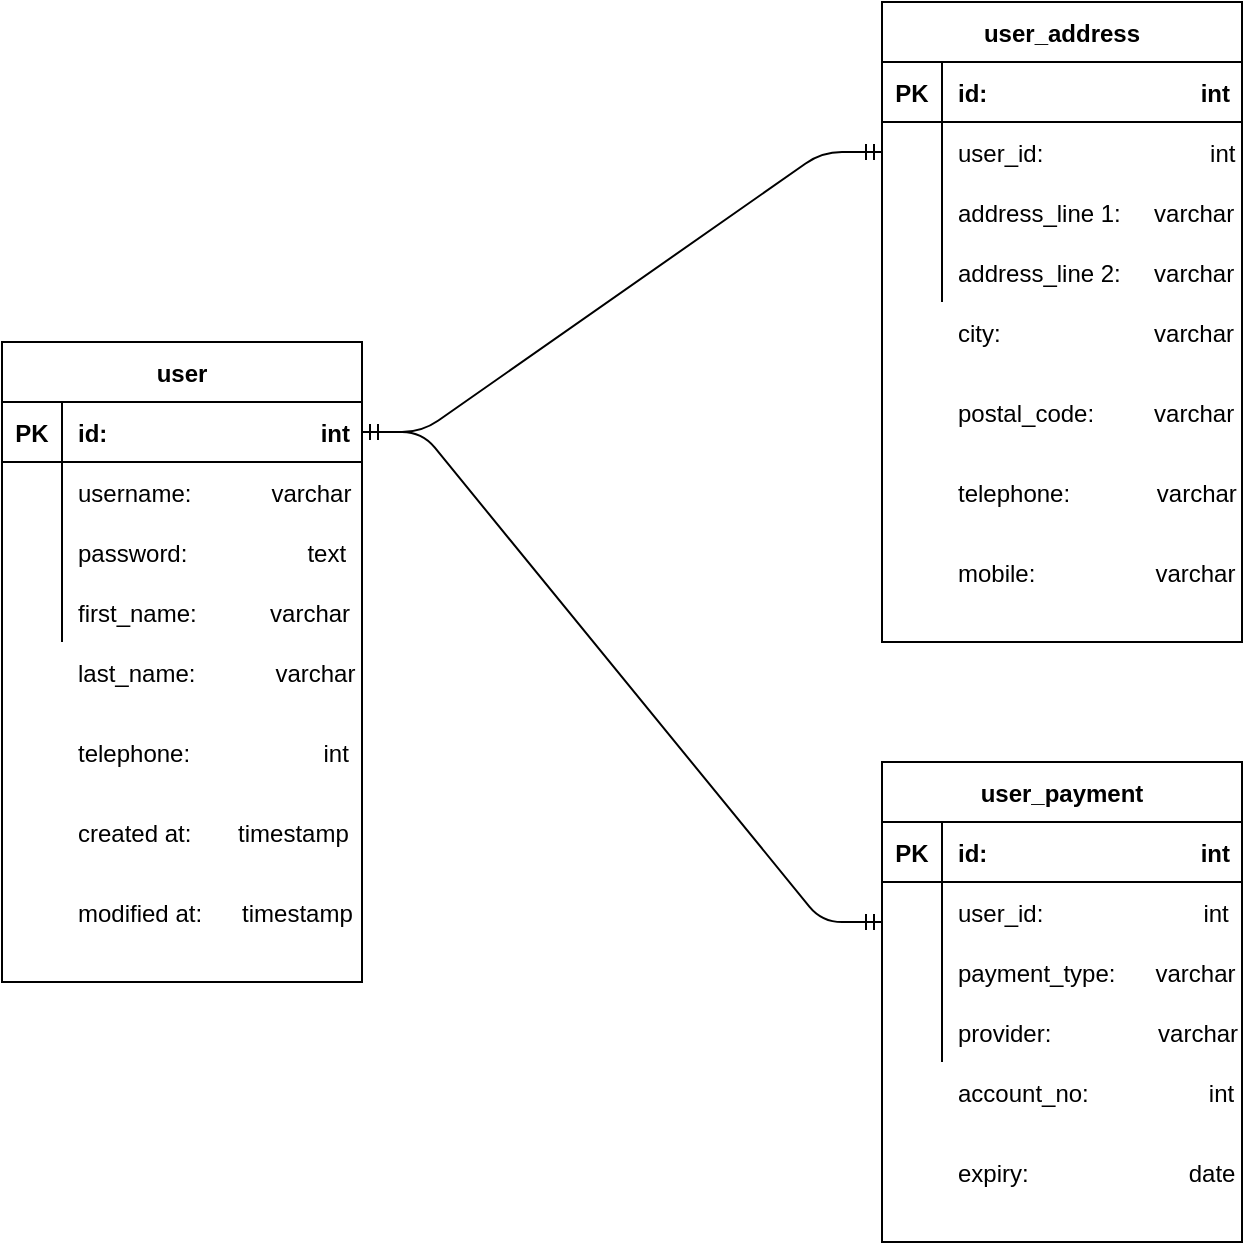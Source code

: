 <mxfile version="13.8.9-1" type="device"><diagram id="mdEA4jtYFHNIccBKWLax" name="Page-1"><mxGraphModel dx="1422" dy="762" grid="1" gridSize="10" guides="1" tooltips="1" connect="1" arrows="1" fold="1" page="1" pageScale="1" pageWidth="850" pageHeight="1100" math="0" shadow="0"><root><mxCell id="0"/><mxCell id="1" parent="0"/><mxCell id="E2A25b7IOWww6mksiiEc-43" value="user" style="shape=table;startSize=30;container=1;collapsible=1;childLayout=tableLayout;fixedRows=1;rowLines=0;fontStyle=1;align=center;resizeLast=1;" vertex="1" parent="1"><mxGeometry x="50" y="330" width="180" height="320" as="geometry"/></mxCell><mxCell id="E2A25b7IOWww6mksiiEc-44" value="" style="shape=partialRectangle;collapsible=0;dropTarget=0;pointerEvents=0;fillColor=none;top=0;left=0;bottom=1;right=0;points=[[0,0.5],[1,0.5]];portConstraint=eastwest;" vertex="1" parent="E2A25b7IOWww6mksiiEc-43"><mxGeometry y="30" width="180" height="30" as="geometry"/></mxCell><mxCell id="E2A25b7IOWww6mksiiEc-45" value="PK" style="shape=partialRectangle;connectable=0;fillColor=none;top=0;left=0;bottom=0;right=0;fontStyle=1;overflow=hidden;" vertex="1" parent="E2A25b7IOWww6mksiiEc-44"><mxGeometry width="30" height="30" as="geometry"/></mxCell><mxCell id="E2A25b7IOWww6mksiiEc-46" value="id:                                int" style="shape=partialRectangle;connectable=0;fillColor=none;top=0;left=0;bottom=0;right=0;align=left;spacingLeft=6;fontStyle=1;overflow=hidden;" vertex="1" parent="E2A25b7IOWww6mksiiEc-44"><mxGeometry x="30" width="150" height="30" as="geometry"/></mxCell><mxCell id="E2A25b7IOWww6mksiiEc-47" value="" style="shape=partialRectangle;collapsible=0;dropTarget=0;pointerEvents=0;fillColor=none;top=0;left=0;bottom=0;right=0;points=[[0,0.5],[1,0.5]];portConstraint=eastwest;" vertex="1" parent="E2A25b7IOWww6mksiiEc-43"><mxGeometry y="60" width="180" height="30" as="geometry"/></mxCell><mxCell id="E2A25b7IOWww6mksiiEc-48" value="" style="shape=partialRectangle;connectable=0;fillColor=none;top=0;left=0;bottom=0;right=0;editable=1;overflow=hidden;" vertex="1" parent="E2A25b7IOWww6mksiiEc-47"><mxGeometry width="30" height="30" as="geometry"/></mxCell><mxCell id="E2A25b7IOWww6mksiiEc-49" value="username:            varchar" style="shape=partialRectangle;connectable=0;fillColor=none;top=0;left=0;bottom=0;right=0;align=left;spacingLeft=6;overflow=hidden;" vertex="1" parent="E2A25b7IOWww6mksiiEc-47"><mxGeometry x="30" width="150" height="30" as="geometry"/></mxCell><mxCell id="E2A25b7IOWww6mksiiEc-50" value="" style="shape=partialRectangle;collapsible=0;dropTarget=0;pointerEvents=0;fillColor=none;top=0;left=0;bottom=0;right=0;points=[[0,0.5],[1,0.5]];portConstraint=eastwest;" vertex="1" parent="E2A25b7IOWww6mksiiEc-43"><mxGeometry y="90" width="180" height="30" as="geometry"/></mxCell><mxCell id="E2A25b7IOWww6mksiiEc-51" value="" style="shape=partialRectangle;connectable=0;fillColor=none;top=0;left=0;bottom=0;right=0;editable=1;overflow=hidden;" vertex="1" parent="E2A25b7IOWww6mksiiEc-50"><mxGeometry width="30" height="30" as="geometry"/></mxCell><mxCell id="E2A25b7IOWww6mksiiEc-52" value="password:                  text" style="shape=partialRectangle;connectable=0;fillColor=none;top=0;left=0;bottom=0;right=0;align=left;spacingLeft=6;overflow=hidden;" vertex="1" parent="E2A25b7IOWww6mksiiEc-50"><mxGeometry x="30" width="150" height="30" as="geometry"/></mxCell><mxCell id="E2A25b7IOWww6mksiiEc-53" value="" style="shape=partialRectangle;collapsible=0;dropTarget=0;pointerEvents=0;fillColor=none;top=0;left=0;bottom=0;right=0;points=[[0,0.5],[1,0.5]];portConstraint=eastwest;" vertex="1" parent="E2A25b7IOWww6mksiiEc-43"><mxGeometry y="120" width="180" height="30" as="geometry"/></mxCell><mxCell id="E2A25b7IOWww6mksiiEc-54" value="" style="shape=partialRectangle;connectable=0;fillColor=none;top=0;left=0;bottom=0;right=0;editable=1;overflow=hidden;" vertex="1" parent="E2A25b7IOWww6mksiiEc-53"><mxGeometry width="30" height="30" as="geometry"/></mxCell><mxCell id="E2A25b7IOWww6mksiiEc-55" value="first_name:           varchar" style="shape=partialRectangle;connectable=0;fillColor=none;top=0;left=0;bottom=0;right=0;align=left;spacingLeft=6;overflow=hidden;" vertex="1" parent="E2A25b7IOWww6mksiiEc-53"><mxGeometry x="30" width="150" height="30" as="geometry"/></mxCell><mxCell id="E2A25b7IOWww6mksiiEc-56" value="last_name:            varchar" style="shape=partialRectangle;connectable=0;fillColor=none;top=0;left=0;bottom=0;right=0;align=left;spacingLeft=6;overflow=hidden;" vertex="1" parent="1"><mxGeometry x="80" y="480" width="150" height="30" as="geometry"/></mxCell><mxCell id="E2A25b7IOWww6mksiiEc-57" value="telephone:                    int" style="shape=partialRectangle;connectable=0;fillColor=none;top=0;left=0;bottom=0;right=0;align=left;spacingLeft=6;overflow=hidden;" vertex="1" parent="1"><mxGeometry x="80" y="520" width="150" height="30" as="geometry"/></mxCell><mxCell id="E2A25b7IOWww6mksiiEc-58" value="created at:       timestamp" style="shape=partialRectangle;connectable=0;fillColor=none;top=0;left=0;bottom=0;right=0;align=left;spacingLeft=6;overflow=hidden;" vertex="1" parent="1"><mxGeometry x="80" y="560" width="150" height="30" as="geometry"/></mxCell><mxCell id="E2A25b7IOWww6mksiiEc-60" value="modified at:      timestamp" style="shape=partialRectangle;connectable=0;fillColor=none;top=0;left=0;bottom=0;right=0;align=left;spacingLeft=6;overflow=hidden;" vertex="1" parent="1"><mxGeometry x="80" y="600" width="150" height="30" as="geometry"/></mxCell><mxCell id="E2A25b7IOWww6mksiiEc-62" value="user_address" style="shape=table;startSize=30;container=1;collapsible=1;childLayout=tableLayout;fixedRows=1;rowLines=0;fontStyle=1;align=center;resizeLast=1;" vertex="1" parent="1"><mxGeometry x="490" y="160" width="180" height="320" as="geometry"/></mxCell><mxCell id="E2A25b7IOWww6mksiiEc-63" value="" style="shape=partialRectangle;collapsible=0;dropTarget=0;pointerEvents=0;fillColor=none;top=0;left=0;bottom=1;right=0;points=[[0,0.5],[1,0.5]];portConstraint=eastwest;" vertex="1" parent="E2A25b7IOWww6mksiiEc-62"><mxGeometry y="30" width="180" height="30" as="geometry"/></mxCell><mxCell id="E2A25b7IOWww6mksiiEc-64" value="PK" style="shape=partialRectangle;connectable=0;fillColor=none;top=0;left=0;bottom=0;right=0;fontStyle=1;overflow=hidden;" vertex="1" parent="E2A25b7IOWww6mksiiEc-63"><mxGeometry width="30" height="30" as="geometry"/></mxCell><mxCell id="E2A25b7IOWww6mksiiEc-65" value="id:                                int" style="shape=partialRectangle;connectable=0;fillColor=none;top=0;left=0;bottom=0;right=0;align=left;spacingLeft=6;fontStyle=1;overflow=hidden;" vertex="1" parent="E2A25b7IOWww6mksiiEc-63"><mxGeometry x="30" width="150" height="30" as="geometry"/></mxCell><mxCell id="E2A25b7IOWww6mksiiEc-66" value="" style="shape=partialRectangle;collapsible=0;dropTarget=0;pointerEvents=0;fillColor=none;top=0;left=0;bottom=0;right=0;points=[[0,0.5],[1,0.5]];portConstraint=eastwest;" vertex="1" parent="E2A25b7IOWww6mksiiEc-62"><mxGeometry y="60" width="180" height="30" as="geometry"/></mxCell><mxCell id="E2A25b7IOWww6mksiiEc-67" value="" style="shape=partialRectangle;connectable=0;fillColor=none;top=0;left=0;bottom=0;right=0;editable=1;overflow=hidden;" vertex="1" parent="E2A25b7IOWww6mksiiEc-66"><mxGeometry width="30" height="30" as="geometry"/></mxCell><mxCell id="E2A25b7IOWww6mksiiEc-68" value="user_id:                         int" style="shape=partialRectangle;connectable=0;fillColor=none;top=0;left=0;bottom=0;right=0;align=left;spacingLeft=6;overflow=hidden;" vertex="1" parent="E2A25b7IOWww6mksiiEc-66"><mxGeometry x="30" width="150" height="30" as="geometry"/></mxCell><mxCell id="E2A25b7IOWww6mksiiEc-69" value="" style="shape=partialRectangle;collapsible=0;dropTarget=0;pointerEvents=0;fillColor=none;top=0;left=0;bottom=0;right=0;points=[[0,0.5],[1,0.5]];portConstraint=eastwest;" vertex="1" parent="E2A25b7IOWww6mksiiEc-62"><mxGeometry y="90" width="180" height="30" as="geometry"/></mxCell><mxCell id="E2A25b7IOWww6mksiiEc-70" value="" style="shape=partialRectangle;connectable=0;fillColor=none;top=0;left=0;bottom=0;right=0;editable=1;overflow=hidden;" vertex="1" parent="E2A25b7IOWww6mksiiEc-69"><mxGeometry width="30" height="30" as="geometry"/></mxCell><mxCell id="E2A25b7IOWww6mksiiEc-71" value="address_line 1:     varchar" style="shape=partialRectangle;connectable=0;fillColor=none;top=0;left=0;bottom=0;right=0;align=left;spacingLeft=6;overflow=hidden;" vertex="1" parent="E2A25b7IOWww6mksiiEc-69"><mxGeometry x="30" width="150" height="30" as="geometry"/></mxCell><mxCell id="E2A25b7IOWww6mksiiEc-72" value="" style="shape=partialRectangle;collapsible=0;dropTarget=0;pointerEvents=0;fillColor=none;top=0;left=0;bottom=0;right=0;points=[[0,0.5],[1,0.5]];portConstraint=eastwest;" vertex="1" parent="E2A25b7IOWww6mksiiEc-62"><mxGeometry y="120" width="180" height="30" as="geometry"/></mxCell><mxCell id="E2A25b7IOWww6mksiiEc-73" value="" style="shape=partialRectangle;connectable=0;fillColor=none;top=0;left=0;bottom=0;right=0;editable=1;overflow=hidden;" vertex="1" parent="E2A25b7IOWww6mksiiEc-72"><mxGeometry width="30" height="30" as="geometry"/></mxCell><mxCell id="E2A25b7IOWww6mksiiEc-74" value="address_line 2:     varchar" style="shape=partialRectangle;connectable=0;fillColor=none;top=0;left=0;bottom=0;right=0;align=left;spacingLeft=6;overflow=hidden;" vertex="1" parent="E2A25b7IOWww6mksiiEc-72"><mxGeometry x="30" width="150" height="30" as="geometry"/></mxCell><mxCell id="E2A25b7IOWww6mksiiEc-75" value="city:                       varchar" style="shape=partialRectangle;connectable=0;fillColor=none;top=0;left=0;bottom=0;right=0;align=left;spacingLeft=6;overflow=hidden;" vertex="1" parent="1"><mxGeometry x="520" y="310" width="150" height="30" as="geometry"/></mxCell><mxCell id="E2A25b7IOWww6mksiiEc-76" value="postal_code:         varchar" style="shape=partialRectangle;connectable=0;fillColor=none;top=0;left=0;bottom=0;right=0;align=left;spacingLeft=6;overflow=hidden;" vertex="1" parent="1"><mxGeometry x="520" y="350" width="150" height="30" as="geometry"/></mxCell><mxCell id="E2A25b7IOWww6mksiiEc-77" value="telephone:             varchar" style="shape=partialRectangle;connectable=0;fillColor=none;top=0;left=0;bottom=0;right=0;align=left;spacingLeft=6;overflow=hidden;" vertex="1" parent="1"><mxGeometry x="520" y="390" width="150" height="30" as="geometry"/></mxCell><mxCell id="E2A25b7IOWww6mksiiEc-78" value="mobile:                  varchar" style="shape=partialRectangle;connectable=0;fillColor=none;top=0;left=0;bottom=0;right=0;align=left;spacingLeft=6;overflow=hidden;" vertex="1" parent="1"><mxGeometry x="520" y="430" width="150" height="30" as="geometry"/></mxCell><mxCell id="E2A25b7IOWww6mksiiEc-79" value="user_payment" style="shape=table;startSize=30;container=1;collapsible=1;childLayout=tableLayout;fixedRows=1;rowLines=0;fontStyle=1;align=center;resizeLast=1;" vertex="1" parent="1"><mxGeometry x="490" y="540" width="180" height="240" as="geometry"/></mxCell><mxCell id="E2A25b7IOWww6mksiiEc-80" value="" style="shape=partialRectangle;collapsible=0;dropTarget=0;pointerEvents=0;fillColor=none;top=0;left=0;bottom=1;right=0;points=[[0,0.5],[1,0.5]];portConstraint=eastwest;" vertex="1" parent="E2A25b7IOWww6mksiiEc-79"><mxGeometry y="30" width="180" height="30" as="geometry"/></mxCell><mxCell id="E2A25b7IOWww6mksiiEc-81" value="PK" style="shape=partialRectangle;connectable=0;fillColor=none;top=0;left=0;bottom=0;right=0;fontStyle=1;overflow=hidden;" vertex="1" parent="E2A25b7IOWww6mksiiEc-80"><mxGeometry width="30" height="30" as="geometry"/></mxCell><mxCell id="E2A25b7IOWww6mksiiEc-82" value="id:                                int" style="shape=partialRectangle;connectable=0;fillColor=none;top=0;left=0;bottom=0;right=0;align=left;spacingLeft=6;fontStyle=1;overflow=hidden;" vertex="1" parent="E2A25b7IOWww6mksiiEc-80"><mxGeometry x="30" width="150" height="30" as="geometry"/></mxCell><mxCell id="E2A25b7IOWww6mksiiEc-83" value="" style="shape=partialRectangle;collapsible=0;dropTarget=0;pointerEvents=0;fillColor=none;top=0;left=0;bottom=0;right=0;points=[[0,0.5],[1,0.5]];portConstraint=eastwest;" vertex="1" parent="E2A25b7IOWww6mksiiEc-79"><mxGeometry y="60" width="180" height="30" as="geometry"/></mxCell><mxCell id="E2A25b7IOWww6mksiiEc-84" value="" style="shape=partialRectangle;connectable=0;fillColor=none;top=0;left=0;bottom=0;right=0;editable=1;overflow=hidden;" vertex="1" parent="E2A25b7IOWww6mksiiEc-83"><mxGeometry width="30" height="30" as="geometry"/></mxCell><mxCell id="E2A25b7IOWww6mksiiEc-85" value="user_id:                        int" style="shape=partialRectangle;connectable=0;fillColor=none;top=0;left=0;bottom=0;right=0;align=left;spacingLeft=6;overflow=hidden;" vertex="1" parent="E2A25b7IOWww6mksiiEc-83"><mxGeometry x="30" width="150" height="30" as="geometry"/></mxCell><mxCell id="E2A25b7IOWww6mksiiEc-86" value="" style="shape=partialRectangle;collapsible=0;dropTarget=0;pointerEvents=0;fillColor=none;top=0;left=0;bottom=0;right=0;points=[[0,0.5],[1,0.5]];portConstraint=eastwest;" vertex="1" parent="E2A25b7IOWww6mksiiEc-79"><mxGeometry y="90" width="180" height="30" as="geometry"/></mxCell><mxCell id="E2A25b7IOWww6mksiiEc-87" value="" style="shape=partialRectangle;connectable=0;fillColor=none;top=0;left=0;bottom=0;right=0;editable=1;overflow=hidden;" vertex="1" parent="E2A25b7IOWww6mksiiEc-86"><mxGeometry width="30" height="30" as="geometry"/></mxCell><mxCell id="E2A25b7IOWww6mksiiEc-88" value="payment_type:      varchar" style="shape=partialRectangle;connectable=0;fillColor=none;top=0;left=0;bottom=0;right=0;align=left;spacingLeft=6;overflow=hidden;" vertex="1" parent="E2A25b7IOWww6mksiiEc-86"><mxGeometry x="30" width="150" height="30" as="geometry"/></mxCell><mxCell id="E2A25b7IOWww6mksiiEc-89" value="" style="shape=partialRectangle;collapsible=0;dropTarget=0;pointerEvents=0;fillColor=none;top=0;left=0;bottom=0;right=0;points=[[0,0.5],[1,0.5]];portConstraint=eastwest;" vertex="1" parent="E2A25b7IOWww6mksiiEc-79"><mxGeometry y="120" width="180" height="30" as="geometry"/></mxCell><mxCell id="E2A25b7IOWww6mksiiEc-90" value="" style="shape=partialRectangle;connectable=0;fillColor=none;top=0;left=0;bottom=0;right=0;editable=1;overflow=hidden;" vertex="1" parent="E2A25b7IOWww6mksiiEc-89"><mxGeometry width="30" height="30" as="geometry"/></mxCell><mxCell id="E2A25b7IOWww6mksiiEc-91" value="provider:                varchar" style="shape=partialRectangle;connectable=0;fillColor=none;top=0;left=0;bottom=0;right=0;align=left;spacingLeft=6;overflow=hidden;" vertex="1" parent="E2A25b7IOWww6mksiiEc-89"><mxGeometry x="30" width="150" height="30" as="geometry"/></mxCell><mxCell id="E2A25b7IOWww6mksiiEc-92" value="account_no:                  int" style="shape=partialRectangle;connectable=0;fillColor=none;top=0;left=0;bottom=0;right=0;align=left;spacingLeft=6;overflow=hidden;" vertex="1" parent="1"><mxGeometry x="520" y="690" width="150" height="30" as="geometry"/></mxCell><mxCell id="E2A25b7IOWww6mksiiEc-93" value="expiry:                        date" style="shape=partialRectangle;connectable=0;fillColor=none;top=0;left=0;bottom=0;right=0;align=left;spacingLeft=6;overflow=hidden;" vertex="1" parent="1"><mxGeometry x="520" y="730" width="150" height="30" as="geometry"/></mxCell><mxCell id="E2A25b7IOWww6mksiiEc-97" value="" style="edgeStyle=entityRelationEdgeStyle;fontSize=12;html=1;endArrow=ERmandOne;startArrow=ERmandOne;entryX=0;entryY=0.5;entryDx=0;entryDy=0;" edge="1" parent="1" target="E2A25b7IOWww6mksiiEc-66"><mxGeometry width="100" height="100" relative="1" as="geometry"><mxPoint x="230" y="375" as="sourcePoint"/><mxPoint x="330" y="275" as="targetPoint"/></mxGeometry></mxCell><mxCell id="E2A25b7IOWww6mksiiEc-98" value="" style="edgeStyle=entityRelationEdgeStyle;fontSize=12;html=1;endArrow=ERmandOne;startArrow=ERmandOne;exitX=1;exitY=0.5;exitDx=0;exitDy=0;" edge="1" parent="1" source="E2A25b7IOWww6mksiiEc-44"><mxGeometry width="100" height="100" relative="1" as="geometry"><mxPoint x="390" y="720" as="sourcePoint"/><mxPoint x="490" y="620" as="targetPoint"/></mxGeometry></mxCell></root></mxGraphModel></diagram></mxfile>